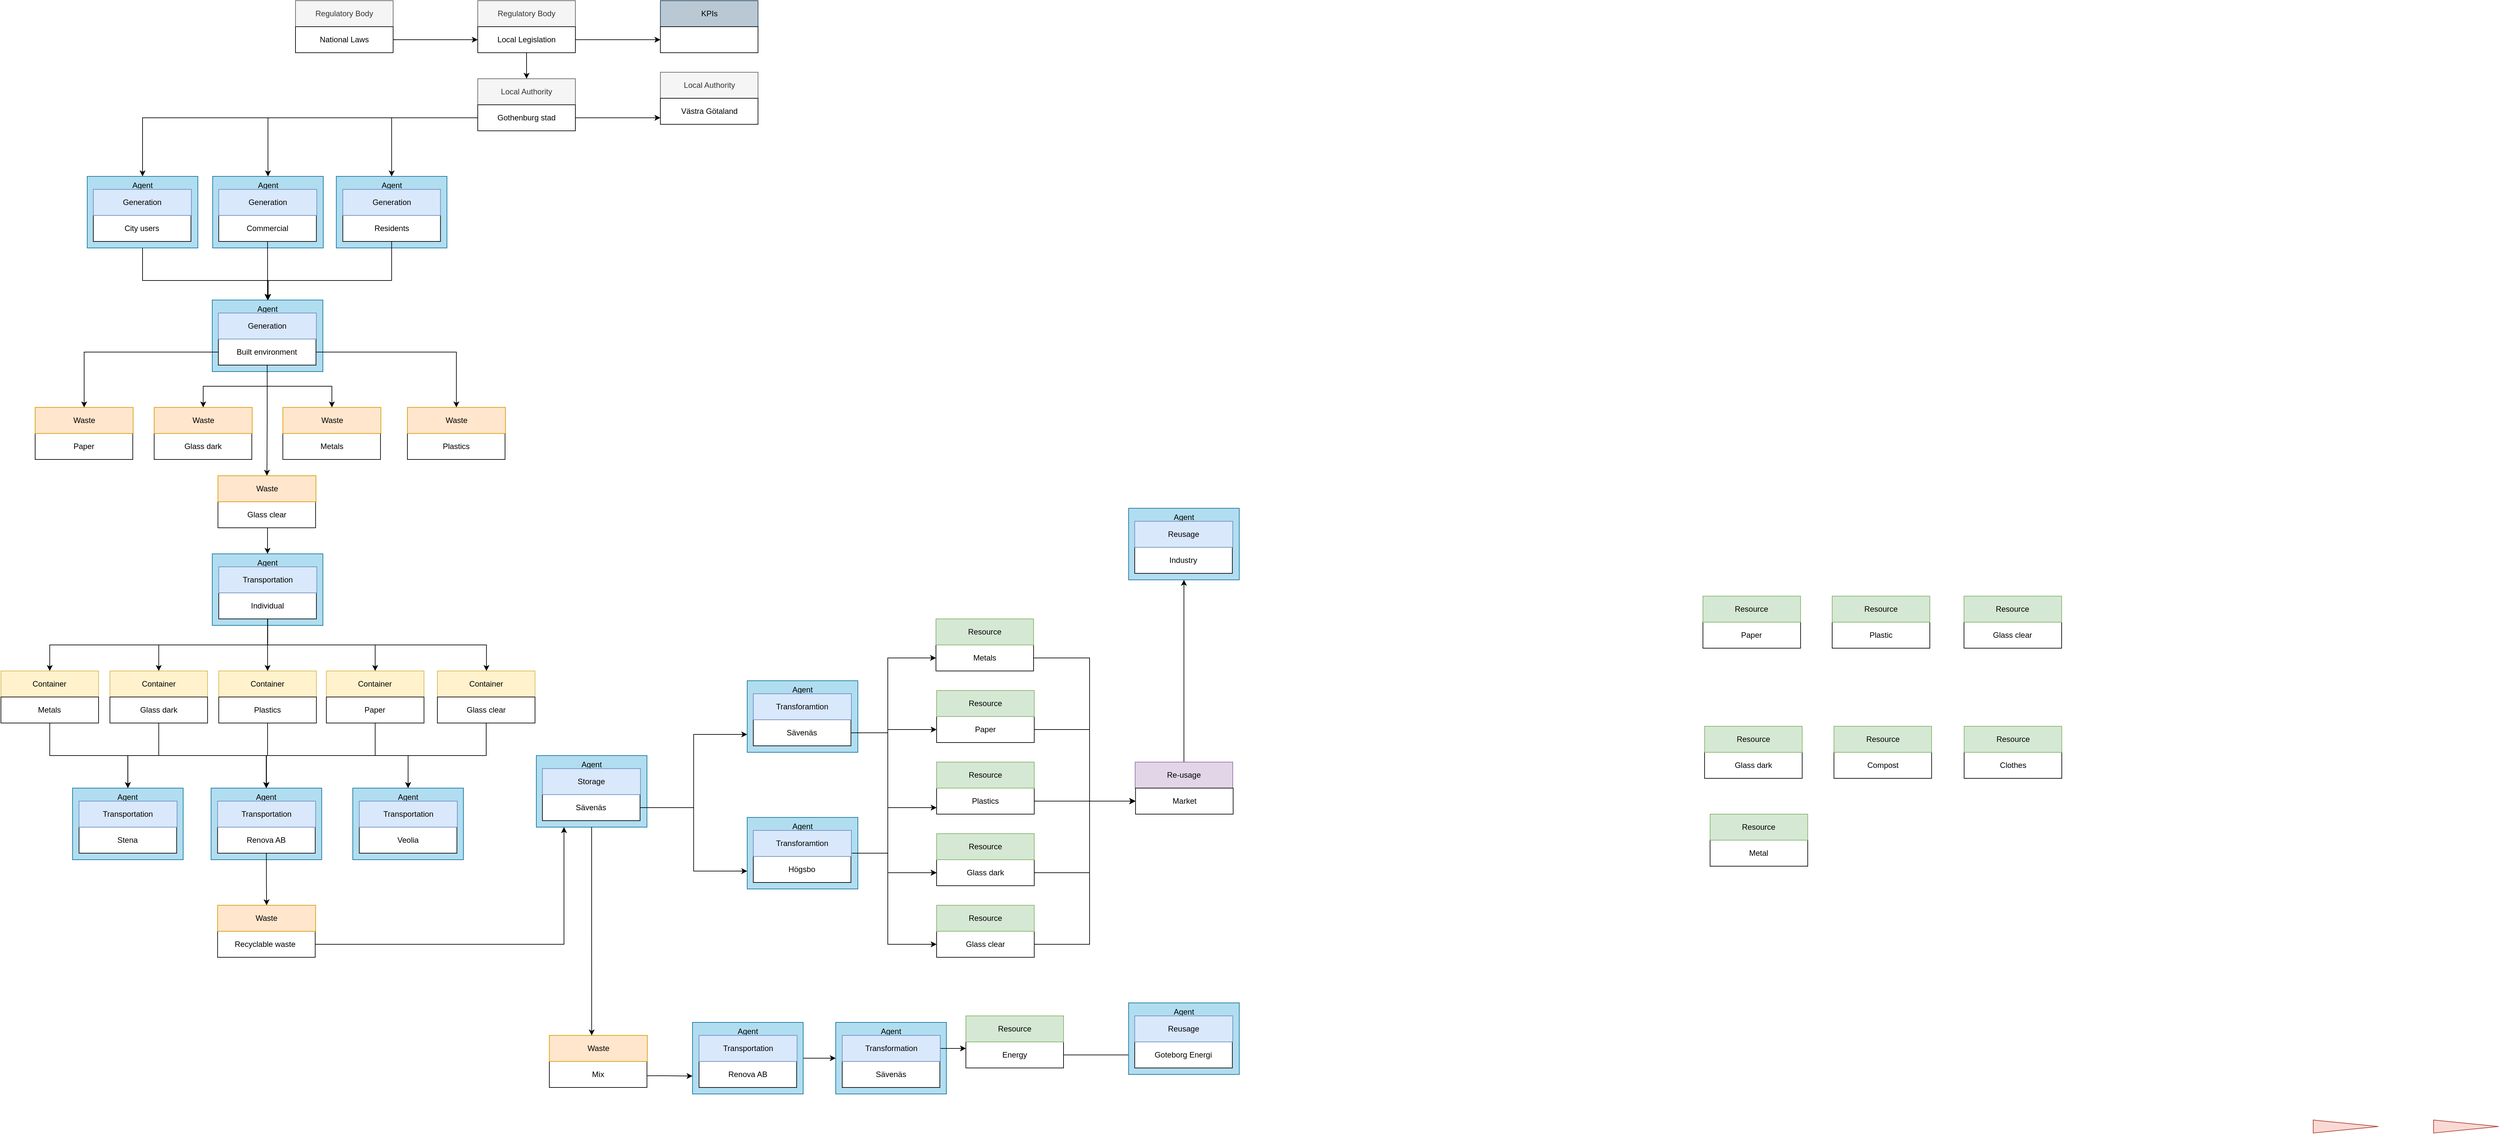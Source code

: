<mxfile version="13.9.9" type="device"><diagram id="C5RBs43oDa-KdzZeNtuy" name="gote"><mxGraphModel dx="5723" dy="2397" grid="1" gridSize="10" guides="1" tooltips="1" connect="1" arrows="1" fold="1" page="1" pageScale="1" pageWidth="827" pageHeight="1169" math="0" shadow="0"><root><mxCell id="WIyWlLk6GJQsqaUBKTNV-0"/><mxCell id="WIyWlLk6GJQsqaUBKTNV-1" parent="WIyWlLk6GJQsqaUBKTNV-0"/><mxCell id="p03Hnv6CAL76CgvEwwgC-0" value="Agent" style="rounded=0;whiteSpace=wrap;html=1;fillColor=#b1ddf0;strokeColor=#10739e;verticalAlign=top;" parent="WIyWlLk6GJQsqaUBKTNV-1" vertex="1"><mxGeometry x="-2237.29" y="-440" width="170" height="110" as="geometry"/></mxCell><mxCell id="p03Hnv6CAL76CgvEwwgC-1" value="Agent" style="rounded=0;whiteSpace=wrap;html=1;fillColor=#b1ddf0;strokeColor=#10739e;verticalAlign=top;" parent="WIyWlLk6GJQsqaUBKTNV-1" vertex="1"><mxGeometry x="-2427.29" y="-440" width="170" height="110" as="geometry"/></mxCell><mxCell id="p03Hnv6CAL76CgvEwwgC-2" value="" style="group" parent="WIyWlLk6GJQsqaUBKTNV-1" vertex="1" connectable="0"><mxGeometry x="-2020" y="-710" width="160" height="80" as="geometry"/></mxCell><mxCell id="p03Hnv6CAL76CgvEwwgC-3" value="Regulatory Body" style="rounded=0;whiteSpace=wrap;html=1;fillColor=#f5f5f5;strokeColor=#666666;fontColor=#333333;" parent="p03Hnv6CAL76CgvEwwgC-2" vertex="1"><mxGeometry width="150" height="40" as="geometry"/></mxCell><mxCell id="p03Hnv6CAL76CgvEwwgC-4" value="Local Legislation" style="rounded=0;whiteSpace=wrap;html=1;" parent="p03Hnv6CAL76CgvEwwgC-2" vertex="1"><mxGeometry y="40" width="150" height="40" as="geometry"/></mxCell><mxCell id="p03Hnv6CAL76CgvEwwgC-5" value="Local Authority" style="rounded=0;whiteSpace=wrap;html=1;fillColor=#f5f5f5;strokeColor=#666666;fontColor=#333333;" parent="WIyWlLk6GJQsqaUBKTNV-1" vertex="1"><mxGeometry x="-2020" y="-590" width="150" height="40" as="geometry"/></mxCell><mxCell id="p03Hnv6CAL76CgvEwwgC-6" style="edgeStyle=orthogonalEdgeStyle;rounded=0;orthogonalLoop=1;jettySize=auto;html=1;entryX=0;entryY=0.75;entryDx=0;entryDy=0;" parent="WIyWlLk6GJQsqaUBKTNV-1" source="p03Hnv6CAL76CgvEwwgC-12" target="p03Hnv6CAL76CgvEwwgC-32" edge="1"><mxGeometry relative="1" as="geometry"/></mxCell><mxCell id="p03Hnv6CAL76CgvEwwgC-9" style="edgeStyle=orthogonalEdgeStyle;rounded=0;orthogonalLoop=1;jettySize=auto;html=1;entryX=0.5;entryY=0;entryDx=0;entryDy=0;" parent="WIyWlLk6GJQsqaUBKTNV-1" source="p03Hnv6CAL76CgvEwwgC-12" target="p03Hnv6CAL76CgvEwwgC-1" edge="1"><mxGeometry relative="1" as="geometry"/></mxCell><mxCell id="p03Hnv6CAL76CgvEwwgC-10" style="edgeStyle=orthogonalEdgeStyle;rounded=0;orthogonalLoop=1;jettySize=auto;html=1;entryX=0.5;entryY=0;entryDx=0;entryDy=0;" parent="WIyWlLk6GJQsqaUBKTNV-1" source="p03Hnv6CAL76CgvEwwgC-12" target="p03Hnv6CAL76CgvEwwgC-0" edge="1"><mxGeometry relative="1" as="geometry"/></mxCell><mxCell id="p03Hnv6CAL76CgvEwwgC-159" style="edgeStyle=orthogonalEdgeStyle;rounded=0;orthogonalLoop=1;jettySize=auto;html=1;entryX=0.5;entryY=0;entryDx=0;entryDy=0;" parent="WIyWlLk6GJQsqaUBKTNV-1" source="p03Hnv6CAL76CgvEwwgC-12" target="p03Hnv6CAL76CgvEwwgC-156" edge="1"><mxGeometry relative="1" as="geometry"/></mxCell><mxCell id="p03Hnv6CAL76CgvEwwgC-12" value="Gothenburg stad" style="rounded=0;whiteSpace=wrap;html=1;" parent="WIyWlLk6GJQsqaUBKTNV-1" vertex="1"><mxGeometry x="-2020" y="-550" width="150" height="40" as="geometry"/></mxCell><mxCell id="p03Hnv6CAL76CgvEwwgC-13" value="" style="group" parent="WIyWlLk6GJQsqaUBKTNV-1" vertex="1" connectable="0"><mxGeometry x="-2300" y="-710" width="150" height="80" as="geometry"/></mxCell><mxCell id="p03Hnv6CAL76CgvEwwgC-14" value="Regulatory Body" style="rounded=0;whiteSpace=wrap;html=1;fillColor=#f5f5f5;strokeColor=#666666;fontColor=#333333;" parent="p03Hnv6CAL76CgvEwwgC-13" vertex="1"><mxGeometry width="150" height="40" as="geometry"/></mxCell><mxCell id="p03Hnv6CAL76CgvEwwgC-15" value="National Laws" style="rounded=0;whiteSpace=wrap;html=1;" parent="p03Hnv6CAL76CgvEwwgC-13" vertex="1"><mxGeometry y="40" width="150" height="40" as="geometry"/></mxCell><mxCell id="p03Hnv6CAL76CgvEwwgC-16" value="KPIs" style="rounded=0;whiteSpace=wrap;html=1;fillColor=#bac8d3;strokeColor=#23445d;" parent="WIyWlLk6GJQsqaUBKTNV-1" vertex="1"><mxGeometry x="-1739.38" y="-710" width="150" height="40" as="geometry"/></mxCell><mxCell id="p03Hnv6CAL76CgvEwwgC-17" value="" style="rounded=0;whiteSpace=wrap;html=1;" parent="WIyWlLk6GJQsqaUBKTNV-1" vertex="1"><mxGeometry x="-1739.38" y="-670" width="150" height="40" as="geometry"/></mxCell><mxCell id="p03Hnv6CAL76CgvEwwgC-18" style="edgeStyle=orthogonalEdgeStyle;rounded=0;orthogonalLoop=1;jettySize=auto;html=1;" parent="WIyWlLk6GJQsqaUBKTNV-1" source="p03Hnv6CAL76CgvEwwgC-15" target="p03Hnv6CAL76CgvEwwgC-4" edge="1"><mxGeometry relative="1" as="geometry"/></mxCell><mxCell id="p03Hnv6CAL76CgvEwwgC-19" style="edgeStyle=orthogonalEdgeStyle;rounded=0;orthogonalLoop=1;jettySize=auto;html=1;" parent="WIyWlLk6GJQsqaUBKTNV-1" source="p03Hnv6CAL76CgvEwwgC-4" target="p03Hnv6CAL76CgvEwwgC-17" edge="1"><mxGeometry relative="1" as="geometry"/></mxCell><mxCell id="p03Hnv6CAL76CgvEwwgC-20" style="edgeStyle=orthogonalEdgeStyle;rounded=0;orthogonalLoop=1;jettySize=auto;html=1;" parent="WIyWlLk6GJQsqaUBKTNV-1" source="p03Hnv6CAL76CgvEwwgC-4" target="p03Hnv6CAL76CgvEwwgC-5" edge="1"><mxGeometry relative="1" as="geometry"/></mxCell><mxCell id="p03Hnv6CAL76CgvEwwgC-30" value="Local Authority" style="rounded=0;whiteSpace=wrap;html=1;fillColor=#f5f5f5;strokeColor=#666666;fontColor=#333333;" parent="WIyWlLk6GJQsqaUBKTNV-1" vertex="1"><mxGeometry x="-1739.38" y="-600" width="150" height="40" as="geometry"/></mxCell><mxCell id="p03Hnv6CAL76CgvEwwgC-32" value="Västra Götaland" style="rounded=0;whiteSpace=wrap;html=1;" parent="WIyWlLk6GJQsqaUBKTNV-1" vertex="1"><mxGeometry x="-1739.38" y="-560" width="150" height="40" as="geometry"/></mxCell><mxCell id="p03Hnv6CAL76CgvEwwgC-36" style="edgeStyle=orthogonalEdgeStyle;rounded=0;orthogonalLoop=1;jettySize=auto;html=1;" parent="WIyWlLk6GJQsqaUBKTNV-1" source="p03Hnv6CAL76CgvEwwgC-37" target="p03Hnv6CAL76CgvEwwgC-47" edge="1"><mxGeometry relative="1" as="geometry"><Array as="points"><mxPoint x="-2152" y="-280"/><mxPoint x="-2342" y="-280"/></Array></mxGeometry></mxCell><mxCell id="p03Hnv6CAL76CgvEwwgC-37" value="Residents" style="rounded=0;whiteSpace=wrap;html=1;" parent="WIyWlLk6GJQsqaUBKTNV-1" vertex="1"><mxGeometry x="-2227.29" y="-380" width="150" height="40" as="geometry"/></mxCell><mxCell id="p03Hnv6CAL76CgvEwwgC-38" value="Generation" style="rounded=0;whiteSpace=wrap;html=1;fillColor=#dae8fc;strokeColor=#6c8ebf;" parent="WIyWlLk6GJQsqaUBKTNV-1" vertex="1"><mxGeometry x="-2227.29" y="-420" width="150" height="40" as="geometry"/></mxCell><mxCell id="p03Hnv6CAL76CgvEwwgC-39" style="edgeStyle=orthogonalEdgeStyle;rounded=0;orthogonalLoop=1;jettySize=auto;html=1;" parent="WIyWlLk6GJQsqaUBKTNV-1" source="p03Hnv6CAL76CgvEwwgC-40" target="p03Hnv6CAL76CgvEwwgC-47" edge="1"><mxGeometry relative="1" as="geometry"><mxPoint x="-2342.91" y="-260" as="targetPoint"/></mxGeometry></mxCell><mxCell id="p03Hnv6CAL76CgvEwwgC-40" value="Commercial" style="rounded=0;whiteSpace=wrap;html=1;" parent="WIyWlLk6GJQsqaUBKTNV-1" vertex="1"><mxGeometry x="-2417.91" y="-380" width="150" height="40" as="geometry"/></mxCell><mxCell id="p03Hnv6CAL76CgvEwwgC-41" value="Generation" style="rounded=0;whiteSpace=wrap;html=1;fillColor=#dae8fc;strokeColor=#6c8ebf;" parent="WIyWlLk6GJQsqaUBKTNV-1" vertex="1"><mxGeometry x="-2417.91" y="-420" width="150.62" height="40" as="geometry"/></mxCell><mxCell id="p03Hnv6CAL76CgvEwwgC-124" value="" style="triangle;whiteSpace=wrap;html=1;fillColor=#fad9d5;strokeColor=#ae4132;" parent="WIyWlLk6GJQsqaUBKTNV-1" vertex="1"><mxGeometry x="985" y="1010" width="100" height="20" as="geometry"/></mxCell><mxCell id="p03Hnv6CAL76CgvEwwgC-126" value="" style="triangle;whiteSpace=wrap;html=1;fillColor=#fad9d5;strokeColor=#ae4132;" parent="WIyWlLk6GJQsqaUBKTNV-1" vertex="1"><mxGeometry x="800" y="1010" width="100" height="20" as="geometry"/></mxCell><mxCell id="p03Hnv6CAL76CgvEwwgC-174" style="edgeStyle=orthogonalEdgeStyle;rounded=0;orthogonalLoop=1;jettySize=auto;html=1;entryX=0.5;entryY=0;entryDx=0;entryDy=0;" parent="WIyWlLk6GJQsqaUBKTNV-1" source="p03Hnv6CAL76CgvEwwgC-156" target="p03Hnv6CAL76CgvEwwgC-47" edge="1"><mxGeometry relative="1" as="geometry"><Array as="points"><mxPoint x="-2535" y="-280"/><mxPoint x="-2342" y="-280"/></Array></mxGeometry></mxCell><mxCell id="p03Hnv6CAL76CgvEwwgC-156" value="Agent" style="rounded=0;whiteSpace=wrap;html=1;fillColor=#b1ddf0;strokeColor=#10739e;verticalAlign=top;" parent="WIyWlLk6GJQsqaUBKTNV-1" vertex="1"><mxGeometry x="-2620" y="-440" width="170" height="110" as="geometry"/></mxCell><mxCell id="p03Hnv6CAL76CgvEwwgC-157" value="City users" style="rounded=0;whiteSpace=wrap;html=1;" parent="WIyWlLk6GJQsqaUBKTNV-1" vertex="1"><mxGeometry x="-2610.62" y="-380" width="150" height="40" as="geometry"/></mxCell><mxCell id="p03Hnv6CAL76CgvEwwgC-158" value="Generation" style="rounded=0;whiteSpace=wrap;html=1;fillColor=#dae8fc;strokeColor=#6c8ebf;" parent="WIyWlLk6GJQsqaUBKTNV-1" vertex="1"><mxGeometry x="-2610.62" y="-420" width="150.62" height="40" as="geometry"/></mxCell><mxCell id="p03Hnv6CAL76CgvEwwgC-160" value="Paper" style="rounded=0;whiteSpace=wrap;html=1;" parent="WIyWlLk6GJQsqaUBKTNV-1" vertex="1"><mxGeometry x="-2700.0" y="-45" width="150" height="40" as="geometry"/></mxCell><mxCell id="p03Hnv6CAL76CgvEwwgC-161" value="Waste" style="rounded=0;whiteSpace=wrap;html=1;fillColor=#ffe6cc;strokeColor=#d79b00;" parent="WIyWlLk6GJQsqaUBKTNV-1" vertex="1"><mxGeometry x="-2700.0" y="-85" width="150.62" height="40" as="geometry"/></mxCell><mxCell id="p03Hnv6CAL76CgvEwwgC-162" value="Plastics" style="rounded=0;whiteSpace=wrap;html=1;" parent="WIyWlLk6GJQsqaUBKTNV-1" vertex="1"><mxGeometry x="-2128.06" y="-45" width="150" height="40" as="geometry"/></mxCell><mxCell id="p03Hnv6CAL76CgvEwwgC-163" value="Waste" style="rounded=0;whiteSpace=wrap;html=1;fillColor=#ffe6cc;strokeColor=#d79b00;" parent="WIyWlLk6GJQsqaUBKTNV-1" vertex="1"><mxGeometry x="-2128.06" y="-85" width="150.62" height="40" as="geometry"/></mxCell><mxCell id="p03Hnv6CAL76CgvEwwgC-168" value="Glass dark" style="rounded=0;whiteSpace=wrap;html=1;" parent="WIyWlLk6GJQsqaUBKTNV-1" vertex="1"><mxGeometry x="-2517.13" y="-45" width="150" height="40" as="geometry"/></mxCell><mxCell id="p03Hnv6CAL76CgvEwwgC-169" value="Waste" style="rounded=0;whiteSpace=wrap;html=1;fillColor=#ffe6cc;strokeColor=#d79b00;" parent="WIyWlLk6GJQsqaUBKTNV-1" vertex="1"><mxGeometry x="-2517.13" y="-85" width="150.62" height="40" as="geometry"/></mxCell><mxCell id="p03Hnv6CAL76CgvEwwgC-170" value="Metals" style="rounded=0;whiteSpace=wrap;html=1;" parent="WIyWlLk6GJQsqaUBKTNV-1" vertex="1"><mxGeometry x="-2319.43" y="-45" width="150" height="40" as="geometry"/></mxCell><mxCell id="p03Hnv6CAL76CgvEwwgC-171" value="Waste" style="rounded=0;whiteSpace=wrap;html=1;fillColor=#ffe6cc;strokeColor=#d79b00;" parent="WIyWlLk6GJQsqaUBKTNV-1" vertex="1"><mxGeometry x="-2319.43" y="-85" width="150.62" height="40" as="geometry"/></mxCell><mxCell id="p03Hnv6CAL76CgvEwwgC-182" value="Container" style="rounded=0;whiteSpace=wrap;html=1;fillColor=#fff2cc;strokeColor=#d6b656;" parent="WIyWlLk6GJQsqaUBKTNV-1" vertex="1"><mxGeometry x="-2752.58" y="320" width="150" height="40" as="geometry"/></mxCell><mxCell id="47NNqVsEdAIl8J_c_19_-13" style="edgeStyle=orthogonalEdgeStyle;rounded=0;orthogonalLoop=1;jettySize=auto;html=1;exitX=0.5;exitY=1;exitDx=0;exitDy=0;entryX=0.5;entryY=0;entryDx=0;entryDy=0;" edge="1" parent="WIyWlLk6GJQsqaUBKTNV-1" source="p03Hnv6CAL76CgvEwwgC-183" target="p03Hnv6CAL76CgvEwwgC-314"><mxGeometry relative="1" as="geometry"/></mxCell><mxCell id="p03Hnv6CAL76CgvEwwgC-183" value="Metals" style="rounded=0;whiteSpace=wrap;html=1;" parent="WIyWlLk6GJQsqaUBKTNV-1" vertex="1"><mxGeometry x="-2752.58" y="360" width="150" height="40" as="geometry"/></mxCell><mxCell id="p03Hnv6CAL76CgvEwwgC-184" value="Container" style="rounded=0;whiteSpace=wrap;html=1;fillColor=#fff2cc;strokeColor=#d6b656;" parent="WIyWlLk6GJQsqaUBKTNV-1" vertex="1"><mxGeometry x="-2585.11" y="320" width="150" height="40" as="geometry"/></mxCell><mxCell id="47NNqVsEdAIl8J_c_19_-14" style="edgeStyle=orthogonalEdgeStyle;rounded=0;orthogonalLoop=1;jettySize=auto;html=1;" edge="1" parent="WIyWlLk6GJQsqaUBKTNV-1" source="p03Hnv6CAL76CgvEwwgC-185" target="zvfdUH8zhtzc3hvKVOrB-70"><mxGeometry relative="1" as="geometry"><Array as="points"><mxPoint x="-2510" y="450"/><mxPoint x="-2345" y="450"/></Array></mxGeometry></mxCell><mxCell id="p03Hnv6CAL76CgvEwwgC-185" value="Glass dark" style="rounded=0;whiteSpace=wrap;html=1;" parent="WIyWlLk6GJQsqaUBKTNV-1" vertex="1"><mxGeometry x="-2585.11" y="360" width="150" height="40" as="geometry"/></mxCell><mxCell id="p03Hnv6CAL76CgvEwwgC-187" value="Container" style="rounded=0;whiteSpace=wrap;html=1;fillColor=#fff2cc;strokeColor=#d6b656;" parent="WIyWlLk6GJQsqaUBKTNV-1" vertex="1"><mxGeometry x="-2417.89" y="320" width="150" height="40" as="geometry"/></mxCell><mxCell id="47NNqVsEdAIl8J_c_19_-18" style="edgeStyle=orthogonalEdgeStyle;rounded=0;orthogonalLoop=1;jettySize=auto;html=1;entryX=0.5;entryY=0;entryDx=0;entryDy=0;" edge="1" parent="WIyWlLk6GJQsqaUBKTNV-1" source="p03Hnv6CAL76CgvEwwgC-188" target="zvfdUH8zhtzc3hvKVOrB-70"><mxGeometry relative="1" as="geometry"/></mxCell><mxCell id="p03Hnv6CAL76CgvEwwgC-188" value="Plastics" style="rounded=0;whiteSpace=wrap;html=1;" parent="WIyWlLk6GJQsqaUBKTNV-1" vertex="1"><mxGeometry x="-2417.89" y="360" width="150" height="40" as="geometry"/></mxCell><mxCell id="p03Hnv6CAL76CgvEwwgC-189" value="Container" style="rounded=0;whiteSpace=wrap;html=1;fillColor=#fff2cc;strokeColor=#d6b656;" parent="WIyWlLk6GJQsqaUBKTNV-1" vertex="1"><mxGeometry x="-2252.58" y="320" width="150" height="40" as="geometry"/></mxCell><mxCell id="47NNqVsEdAIl8J_c_19_-19" style="edgeStyle=orthogonalEdgeStyle;rounded=0;orthogonalLoop=1;jettySize=auto;html=1;entryX=0.5;entryY=0;entryDx=0;entryDy=0;" edge="1" parent="WIyWlLk6GJQsqaUBKTNV-1" source="p03Hnv6CAL76CgvEwwgC-190" target="p03Hnv6CAL76CgvEwwgC-216"><mxGeometry relative="1" as="geometry"/></mxCell><mxCell id="p03Hnv6CAL76CgvEwwgC-190" value="Paper" style="rounded=0;whiteSpace=wrap;html=1;" parent="WIyWlLk6GJQsqaUBKTNV-1" vertex="1"><mxGeometry x="-2252.58" y="360" width="150" height="40" as="geometry"/></mxCell><mxCell id="47NNqVsEdAIl8J_c_19_-44" style="edgeStyle=orthogonalEdgeStyle;rounded=0;orthogonalLoop=1;jettySize=auto;html=1;" edge="1" parent="WIyWlLk6GJQsqaUBKTNV-1" source="p03Hnv6CAL76CgvEwwgC-207" target="RU2qf0er4-iH85beqSWu-0"><mxGeometry relative="1" as="geometry"><Array as="points"><mxPoint x="-2343" y="110"/><mxPoint x="-2343" y="110"/></Array></mxGeometry></mxCell><mxCell id="p03Hnv6CAL76CgvEwwgC-207" value="Glass clear" style="rounded=0;whiteSpace=wrap;html=1;" parent="WIyWlLk6GJQsqaUBKTNV-1" vertex="1"><mxGeometry x="-2419.15" y="60" width="150" height="40" as="geometry"/></mxCell><mxCell id="p03Hnv6CAL76CgvEwwgC-208" value="Waste" style="rounded=0;whiteSpace=wrap;html=1;fillColor=#ffe6cc;strokeColor=#d79b00;" parent="WIyWlLk6GJQsqaUBKTNV-1" vertex="1"><mxGeometry x="-2419.15" y="20" width="150.62" height="40" as="geometry"/></mxCell><mxCell id="p03Hnv6CAL76CgvEwwgC-209" value="Container" style="rounded=0;whiteSpace=wrap;html=1;fillColor=#fff2cc;strokeColor=#d6b656;" parent="WIyWlLk6GJQsqaUBKTNV-1" vertex="1"><mxGeometry x="-2082.01" y="320" width="150" height="40" as="geometry"/></mxCell><mxCell id="47NNqVsEdAIl8J_c_19_-15" style="edgeStyle=orthogonalEdgeStyle;rounded=0;orthogonalLoop=1;jettySize=auto;html=1;entryX=0.5;entryY=0;entryDx=0;entryDy=0;" edge="1" parent="WIyWlLk6GJQsqaUBKTNV-1" source="p03Hnv6CAL76CgvEwwgC-210" target="p03Hnv6CAL76CgvEwwgC-216"><mxGeometry relative="1" as="geometry"/></mxCell><mxCell id="47NNqVsEdAIl8J_c_19_-16" style="edgeStyle=orthogonalEdgeStyle;rounded=0;orthogonalLoop=1;jettySize=auto;html=1;entryX=0.5;entryY=0;entryDx=0;entryDy=0;" edge="1" parent="WIyWlLk6GJQsqaUBKTNV-1" source="p03Hnv6CAL76CgvEwwgC-210" target="zvfdUH8zhtzc3hvKVOrB-70"><mxGeometry relative="1" as="geometry"><Array as="points"><mxPoint x="-2007" y="450"/><mxPoint x="-2345" y="450"/></Array></mxGeometry></mxCell><mxCell id="47NNqVsEdAIl8J_c_19_-17" style="edgeStyle=orthogonalEdgeStyle;rounded=0;orthogonalLoop=1;jettySize=auto;html=1;exitX=0.5;exitY=1;exitDx=0;exitDy=0;entryX=0.5;entryY=0;entryDx=0;entryDy=0;" edge="1" parent="WIyWlLk6GJQsqaUBKTNV-1" source="p03Hnv6CAL76CgvEwwgC-210" target="p03Hnv6CAL76CgvEwwgC-314"><mxGeometry relative="1" as="geometry"/></mxCell><mxCell id="p03Hnv6CAL76CgvEwwgC-210" value="Glass clear" style="rounded=0;whiteSpace=wrap;html=1;" parent="WIyWlLk6GJQsqaUBKTNV-1" vertex="1"><mxGeometry x="-2082.01" y="360" width="150" height="40" as="geometry"/></mxCell><mxCell id="p03Hnv6CAL76CgvEwwgC-216" value="Agent" style="rounded=0;whiteSpace=wrap;html=1;fillColor=#b1ddf0;strokeColor=#10739e;verticalAlign=top;" parent="WIyWlLk6GJQsqaUBKTNV-1" vertex="1"><mxGeometry x="-2212.01" y="500" width="170" height="110" as="geometry"/></mxCell><mxCell id="p03Hnv6CAL76CgvEwwgC-217" value="Veolia" style="rounded=0;whiteSpace=wrap;html=1;" parent="WIyWlLk6GJQsqaUBKTNV-1" vertex="1"><mxGeometry x="-2202.01" y="560" width="150" height="40" as="geometry"/></mxCell><mxCell id="p03Hnv6CAL76CgvEwwgC-218" value="Transportation" style="rounded=0;whiteSpace=wrap;html=1;fillColor=#dae8fc;strokeColor=#6c8ebf;" parent="WIyWlLk6GJQsqaUBKTNV-1" vertex="1"><mxGeometry x="-2202.01" y="520" width="150.62" height="40" as="geometry"/></mxCell><mxCell id="p03Hnv6CAL76CgvEwwgC-251" value="Agent" style="rounded=0;whiteSpace=wrap;html=1;fillColor=#b1ddf0;strokeColor=#10739e;verticalAlign=top;" parent="WIyWlLk6GJQsqaUBKTNV-1" vertex="1"><mxGeometry x="-1606" y="335" width="170" height="110" as="geometry"/></mxCell><mxCell id="47NNqVsEdAIl8J_c_19_-68" style="edgeStyle=orthogonalEdgeStyle;rounded=0;orthogonalLoop=1;jettySize=auto;html=1;entryX=0;entryY=0.75;entryDx=0;entryDy=0;" edge="1" parent="WIyWlLk6GJQsqaUBKTNV-1" source="p03Hnv6CAL76CgvEwwgC-252" target="zvfdUH8zhtzc3hvKVOrB-54"><mxGeometry relative="1" as="geometry"><Array as="points"><mxPoint x="-1390" y="415"/><mxPoint x="-1390" y="530"/></Array></mxGeometry></mxCell><mxCell id="47NNqVsEdAIl8J_c_19_-69" style="edgeStyle=orthogonalEdgeStyle;rounded=0;orthogonalLoop=1;jettySize=auto;html=1;entryX=0;entryY=0.5;entryDx=0;entryDy=0;" edge="1" parent="WIyWlLk6GJQsqaUBKTNV-1" source="p03Hnv6CAL76CgvEwwgC-252" target="47NNqVsEdAIl8J_c_19_-61"><mxGeometry relative="1" as="geometry"><Array as="points"><mxPoint x="-1390" y="415"/><mxPoint x="-1390" y="630"/></Array></mxGeometry></mxCell><mxCell id="47NNqVsEdAIl8J_c_19_-71" style="edgeStyle=orthogonalEdgeStyle;rounded=0;orthogonalLoop=1;jettySize=auto;html=1;entryX=0;entryY=0.5;entryDx=0;entryDy=0;" edge="1" parent="WIyWlLk6GJQsqaUBKTNV-1" source="p03Hnv6CAL76CgvEwwgC-252" target="zvfdUH8zhtzc3hvKVOrB-50"><mxGeometry relative="1" as="geometry"><Array as="points"><mxPoint x="-1390" y="415"/><mxPoint x="-1390" y="300"/></Array></mxGeometry></mxCell><mxCell id="p03Hnv6CAL76CgvEwwgC-252" value="&lt;span style=&quot;text-align: left&quot;&gt;Sävenäs&lt;/span&gt;" style="rounded=0;whiteSpace=wrap;html=1;" parent="WIyWlLk6GJQsqaUBKTNV-1" vertex="1"><mxGeometry x="-1596.62" y="395" width="150" height="40" as="geometry"/></mxCell><mxCell id="p03Hnv6CAL76CgvEwwgC-253" value="Transforamtion" style="rounded=0;whiteSpace=wrap;html=1;fillColor=#dae8fc;strokeColor=#6c8ebf;" parent="WIyWlLk6GJQsqaUBKTNV-1" vertex="1"><mxGeometry x="-1596.62" y="355" width="150.62" height="40" as="geometry"/></mxCell><mxCell id="p03Hnv6CAL76CgvEwwgC-289" value="Metal" style="rounded=0;whiteSpace=wrap;html=1;" parent="WIyWlLk6GJQsqaUBKTNV-1" vertex="1"><mxGeometry x="-126.62" y="580" width="150" height="40" as="geometry"/></mxCell><mxCell id="p03Hnv6CAL76CgvEwwgC-290" value="Resource" style="rounded=0;whiteSpace=wrap;html=1;fillColor=#d5e8d4;strokeColor=#82b366;" parent="WIyWlLk6GJQsqaUBKTNV-1" vertex="1"><mxGeometry x="-126.62" y="540" width="150" height="40" as="geometry"/></mxCell><mxCell id="p03Hnv6CAL76CgvEwwgC-291" value="Clothes" style="rounded=0;whiteSpace=wrap;html=1;" parent="WIyWlLk6GJQsqaUBKTNV-1" vertex="1"><mxGeometry x="263.71" y="445" width="150" height="40" as="geometry"/></mxCell><mxCell id="p03Hnv6CAL76CgvEwwgC-292" value="Resource" style="rounded=0;whiteSpace=wrap;html=1;fillColor=#d5e8d4;strokeColor=#82b366;" parent="WIyWlLk6GJQsqaUBKTNV-1" vertex="1"><mxGeometry x="263.71" y="405" width="150" height="40" as="geometry"/></mxCell><mxCell id="p03Hnv6CAL76CgvEwwgC-301" value="Paper" style="rounded=0;whiteSpace=wrap;html=1;" parent="WIyWlLk6GJQsqaUBKTNV-1" vertex="1"><mxGeometry x="-137.62" y="245" width="150" height="40" as="geometry"/></mxCell><mxCell id="p03Hnv6CAL76CgvEwwgC-302" value="Resource" style="rounded=0;whiteSpace=wrap;html=1;fillColor=#d5e8d4;strokeColor=#82b366;" parent="WIyWlLk6GJQsqaUBKTNV-1" vertex="1"><mxGeometry x="-137.62" y="205" width="150" height="40" as="geometry"/></mxCell><mxCell id="p03Hnv6CAL76CgvEwwgC-303" value="Plastic" style="rounded=0;whiteSpace=wrap;html=1;" parent="WIyWlLk6GJQsqaUBKTNV-1" vertex="1"><mxGeometry x="60.97" y="245" width="150" height="40" as="geometry"/></mxCell><mxCell id="p03Hnv6CAL76CgvEwwgC-304" value="Resource" style="rounded=0;whiteSpace=wrap;html=1;fillColor=#d5e8d4;strokeColor=#82b366;" parent="WIyWlLk6GJQsqaUBKTNV-1" vertex="1"><mxGeometry x="60.97" y="205" width="150" height="40" as="geometry"/></mxCell><mxCell id="p03Hnv6CAL76CgvEwwgC-305" value="Glass clear" style="rounded=0;whiteSpace=wrap;html=1;" parent="WIyWlLk6GJQsqaUBKTNV-1" vertex="1"><mxGeometry x="263.48" y="245" width="150" height="40" as="geometry"/></mxCell><mxCell id="p03Hnv6CAL76CgvEwwgC-306" value="Resource" style="rounded=0;whiteSpace=wrap;html=1;fillColor=#d5e8d4;strokeColor=#82b366;" parent="WIyWlLk6GJQsqaUBKTNV-1" vertex="1"><mxGeometry x="263.48" y="205" width="150" height="40" as="geometry"/></mxCell><mxCell id="p03Hnv6CAL76CgvEwwgC-307" value="Glass dark" style="rounded=0;whiteSpace=wrap;html=1;" parent="WIyWlLk6GJQsqaUBKTNV-1" vertex="1"><mxGeometry x="-135.12" y="445" width="150" height="40" as="geometry"/></mxCell><mxCell id="p03Hnv6CAL76CgvEwwgC-308" value="Resource" style="rounded=0;whiteSpace=wrap;html=1;fillColor=#d5e8d4;strokeColor=#82b366;" parent="WIyWlLk6GJQsqaUBKTNV-1" vertex="1"><mxGeometry x="-135.12" y="405" width="150" height="40" as="geometry"/></mxCell><mxCell id="p03Hnv6CAL76CgvEwwgC-309" value="Compost" style="rounded=0;whiteSpace=wrap;html=1;" parent="WIyWlLk6GJQsqaUBKTNV-1" vertex="1"><mxGeometry x="63.71" y="445" width="150" height="40" as="geometry"/></mxCell><mxCell id="p03Hnv6CAL76CgvEwwgC-310" value="Resource" style="rounded=0;whiteSpace=wrap;html=1;fillColor=#d5e8d4;strokeColor=#82b366;" parent="WIyWlLk6GJQsqaUBKTNV-1" vertex="1"><mxGeometry x="63.71" y="405" width="150" height="40" as="geometry"/></mxCell><mxCell id="47NNqVsEdAIl8J_c_19_-90" style="edgeStyle=orthogonalEdgeStyle;rounded=0;orthogonalLoop=1;jettySize=auto;html=1;entryX=0.5;entryY=1;entryDx=0;entryDy=0;" edge="1" parent="WIyWlLk6GJQsqaUBKTNV-1" source="p03Hnv6CAL76CgvEwwgC-311" target="47NNqVsEdAIl8J_c_19_-87"><mxGeometry relative="1" as="geometry"/></mxCell><mxCell id="p03Hnv6CAL76CgvEwwgC-311" value="Re-usage" style="rounded=0;whiteSpace=wrap;html=1;fillColor=#e1d5e7;strokeColor=#9673a6;" parent="WIyWlLk6GJQsqaUBKTNV-1" vertex="1"><mxGeometry x="-1010" y="460" width="150" height="40" as="geometry"/></mxCell><mxCell id="p03Hnv6CAL76CgvEwwgC-312" value="Market" style="rounded=0;whiteSpace=wrap;html=1;" parent="WIyWlLk6GJQsqaUBKTNV-1" vertex="1"><mxGeometry x="-1009.38" y="500" width="150" height="40" as="geometry"/></mxCell><mxCell id="p03Hnv6CAL76CgvEwwgC-314" value="Agent" style="rounded=0;whiteSpace=wrap;html=1;fillColor=#b1ddf0;strokeColor=#10739e;verticalAlign=top;" parent="WIyWlLk6GJQsqaUBKTNV-1" vertex="1"><mxGeometry x="-2642.58" y="500" width="170" height="110" as="geometry"/></mxCell><mxCell id="p03Hnv6CAL76CgvEwwgC-315" value="Stena" style="rounded=0;whiteSpace=wrap;html=1;" parent="WIyWlLk6GJQsqaUBKTNV-1" vertex="1"><mxGeometry x="-2632.58" y="560" width="150" height="40" as="geometry"/></mxCell><mxCell id="p03Hnv6CAL76CgvEwwgC-316" value="Transportation" style="rounded=0;whiteSpace=wrap;html=1;fillColor=#dae8fc;strokeColor=#6c8ebf;" parent="WIyWlLk6GJQsqaUBKTNV-1" vertex="1"><mxGeometry x="-2632.58" y="520" width="150.62" height="40" as="geometry"/></mxCell><mxCell id="eTMlNNeIWKvsIEqARhte-21" style="edgeStyle=orthogonalEdgeStyle;rounded=0;orthogonalLoop=1;jettySize=auto;html=1;entryX=0.5;entryY=0;entryDx=0;entryDy=0;" parent="WIyWlLk6GJQsqaUBKTNV-1" source="RU2qf0er4-iH85beqSWu-0" target="p03Hnv6CAL76CgvEwwgC-182" edge="1"><mxGeometry relative="1" as="geometry"><Array as="points"><mxPoint x="-2342.58" y="280"/><mxPoint x="-2677.58" y="280"/></Array></mxGeometry></mxCell><mxCell id="RU2qf0er4-iH85beqSWu-0" value="Agent" style="rounded=0;whiteSpace=wrap;html=1;fillColor=#b1ddf0;strokeColor=#10739e;verticalAlign=top;" parent="WIyWlLk6GJQsqaUBKTNV-1" vertex="1"><mxGeometry x="-2427.89" y="140" width="170" height="110" as="geometry"/></mxCell><mxCell id="eTMlNNeIWKvsIEqARhte-22" style="edgeStyle=orthogonalEdgeStyle;rounded=0;orthogonalLoop=1;jettySize=auto;html=1;entryX=0.5;entryY=0;entryDx=0;entryDy=0;" parent="WIyWlLk6GJQsqaUBKTNV-1" source="RU2qf0er4-iH85beqSWu-1" target="p03Hnv6CAL76CgvEwwgC-187" edge="1"><mxGeometry relative="1" as="geometry"/></mxCell><mxCell id="eTMlNNeIWKvsIEqARhte-23" style="edgeStyle=orthogonalEdgeStyle;rounded=0;orthogonalLoop=1;jettySize=auto;html=1;entryX=0.5;entryY=0;entryDx=0;entryDy=0;" parent="WIyWlLk6GJQsqaUBKTNV-1" source="RU2qf0er4-iH85beqSWu-1" target="p03Hnv6CAL76CgvEwwgC-184" edge="1"><mxGeometry relative="1" as="geometry"><Array as="points"><mxPoint x="-2342.58" y="280"/><mxPoint x="-2509.58" y="280"/></Array></mxGeometry></mxCell><mxCell id="eTMlNNeIWKvsIEqARhte-24" style="edgeStyle=orthogonalEdgeStyle;rounded=0;orthogonalLoop=1;jettySize=auto;html=1;entryX=0.5;entryY=0;entryDx=0;entryDy=0;" parent="WIyWlLk6GJQsqaUBKTNV-1" source="RU2qf0er4-iH85beqSWu-1" target="p03Hnv6CAL76CgvEwwgC-189" edge="1"><mxGeometry relative="1" as="geometry"><Array as="points"><mxPoint x="-2342.58" y="280"/><mxPoint x="-2177.58" y="280"/></Array></mxGeometry></mxCell><mxCell id="eTMlNNeIWKvsIEqARhte-26" style="edgeStyle=orthogonalEdgeStyle;rounded=0;orthogonalLoop=1;jettySize=auto;html=1;" parent="WIyWlLk6GJQsqaUBKTNV-1" source="RU2qf0er4-iH85beqSWu-1" target="p03Hnv6CAL76CgvEwwgC-209" edge="1"><mxGeometry relative="1" as="geometry"><Array as="points"><mxPoint x="-2342.58" y="280"/><mxPoint x="-2006.58" y="280"/></Array></mxGeometry></mxCell><mxCell id="RU2qf0er4-iH85beqSWu-1" value="Individual" style="rounded=0;whiteSpace=wrap;html=1;" parent="WIyWlLk6GJQsqaUBKTNV-1" vertex="1"><mxGeometry x="-2417.89" y="200" width="150" height="40" as="geometry"/></mxCell><mxCell id="RU2qf0er4-iH85beqSWu-2" value="Transportation" style="rounded=0;whiteSpace=wrap;html=1;fillColor=#dae8fc;strokeColor=#6c8ebf;" parent="WIyWlLk6GJQsqaUBKTNV-1" vertex="1"><mxGeometry x="-2417.89" y="160" width="150.62" height="40" as="geometry"/></mxCell><mxCell id="47NNqVsEdAIl8J_c_19_-82" style="edgeStyle=orthogonalEdgeStyle;rounded=0;orthogonalLoop=1;jettySize=auto;html=1;entryX=0;entryY=0.5;entryDx=0;entryDy=0;" edge="1" parent="WIyWlLk6GJQsqaUBKTNV-1" source="zvfdUH8zhtzc3hvKVOrB-50" target="p03Hnv6CAL76CgvEwwgC-312"><mxGeometry relative="1" as="geometry"><Array as="points"><mxPoint x="-1080" y="300"/><mxPoint x="-1080" y="520"/></Array></mxGeometry></mxCell><mxCell id="zvfdUH8zhtzc3hvKVOrB-50" value="Metals" style="rounded=0;whiteSpace=wrap;html=1;" parent="WIyWlLk6GJQsqaUBKTNV-1" vertex="1"><mxGeometry x="-1316" y="280" width="150" height="40" as="geometry"/></mxCell><mxCell id="47NNqVsEdAIl8J_c_19_-80" style="edgeStyle=orthogonalEdgeStyle;rounded=0;orthogonalLoop=1;jettySize=auto;html=1;entryX=0;entryY=0.5;entryDx=0;entryDy=0;" edge="1" parent="WIyWlLk6GJQsqaUBKTNV-1" source="zvfdUH8zhtzc3hvKVOrB-52" target="p03Hnv6CAL76CgvEwwgC-312"><mxGeometry relative="1" as="geometry"><Array as="points"><mxPoint x="-1080" y="740"/><mxPoint x="-1080" y="520"/></Array></mxGeometry></mxCell><mxCell id="zvfdUH8zhtzc3hvKVOrB-52" value="Glass clear" style="rounded=0;whiteSpace=wrap;html=1;" parent="WIyWlLk6GJQsqaUBKTNV-1" vertex="1"><mxGeometry x="-1315.0" y="720" width="150" height="40" as="geometry"/></mxCell><mxCell id="47NNqVsEdAIl8J_c_19_-84" style="edgeStyle=orthogonalEdgeStyle;rounded=0;orthogonalLoop=1;jettySize=auto;html=1;entryX=0;entryY=0.5;entryDx=0;entryDy=0;" edge="1" parent="WIyWlLk6GJQsqaUBKTNV-1" source="zvfdUH8zhtzc3hvKVOrB-54" target="p03Hnv6CAL76CgvEwwgC-312"><mxGeometry relative="1" as="geometry"/></mxCell><mxCell id="zvfdUH8zhtzc3hvKVOrB-54" value="Plastics" style="rounded=0;whiteSpace=wrap;html=1;" parent="WIyWlLk6GJQsqaUBKTNV-1" vertex="1"><mxGeometry x="-1315.0" y="500" width="150" height="40" as="geometry"/></mxCell><mxCell id="47NNqVsEdAIl8J_c_19_-83" style="edgeStyle=orthogonalEdgeStyle;rounded=0;orthogonalLoop=1;jettySize=auto;html=1;entryX=0;entryY=0.5;entryDx=0;entryDy=0;" edge="1" parent="WIyWlLk6GJQsqaUBKTNV-1" source="zvfdUH8zhtzc3hvKVOrB-56" target="p03Hnv6CAL76CgvEwwgC-312"><mxGeometry relative="1" as="geometry"><Array as="points"><mxPoint x="-1080" y="410"/><mxPoint x="-1080" y="520"/></Array></mxGeometry></mxCell><mxCell id="zvfdUH8zhtzc3hvKVOrB-56" value="Paper" style="rounded=0;whiteSpace=wrap;html=1;" parent="WIyWlLk6GJQsqaUBKTNV-1" vertex="1"><mxGeometry x="-1315.0" y="390" width="150" height="40" as="geometry"/></mxCell><mxCell id="zvfdUH8zhtzc3hvKVOrB-70" value="Agent" style="rounded=0;whiteSpace=wrap;html=1;fillColor=#b1ddf0;strokeColor=#10739e;verticalAlign=top;" parent="WIyWlLk6GJQsqaUBKTNV-1" vertex="1"><mxGeometry x="-2429.71" y="500" width="170" height="110" as="geometry"/></mxCell><mxCell id="47NNqVsEdAIl8J_c_19_-47" style="edgeStyle=orthogonalEdgeStyle;rounded=0;orthogonalLoop=1;jettySize=auto;html=1;" edge="1" parent="WIyWlLk6GJQsqaUBKTNV-1" source="zvfdUH8zhtzc3hvKVOrB-71" target="47NNqVsEdAIl8J_c_19_-12"><mxGeometry relative="1" as="geometry"/></mxCell><mxCell id="zvfdUH8zhtzc3hvKVOrB-71" value="Renova AB" style="rounded=0;whiteSpace=wrap;html=1;" parent="WIyWlLk6GJQsqaUBKTNV-1" vertex="1"><mxGeometry x="-2419.71" y="560" width="150" height="40" as="geometry"/></mxCell><mxCell id="zvfdUH8zhtzc3hvKVOrB-72" value="Transportation" style="rounded=0;whiteSpace=wrap;html=1;fillColor=#dae8fc;strokeColor=#6c8ebf;" parent="WIyWlLk6GJQsqaUBKTNV-1" vertex="1"><mxGeometry x="-2419.71" y="520" width="150.62" height="40" as="geometry"/></mxCell><mxCell id="47NNqVsEdAIl8J_c_19_-0" value="" style="group" vertex="1" connectable="0" parent="WIyWlLk6GJQsqaUBKTNV-1"><mxGeometry x="-2427.91" y="-250" width="170" height="110" as="geometry"/></mxCell><mxCell id="p03Hnv6CAL76CgvEwwgC-47" value="Agent" style="rounded=0;whiteSpace=wrap;html=1;fillColor=#b1ddf0;strokeColor=#10739e;verticalAlign=top;" parent="47NNqVsEdAIl8J_c_19_-0" vertex="1"><mxGeometry width="170" height="110" as="geometry"/></mxCell><mxCell id="p03Hnv6CAL76CgvEwwgC-48" value="Built environment" style="rounded=0;whiteSpace=wrap;html=1;" parent="47NNqVsEdAIl8J_c_19_-0" vertex="1"><mxGeometry x="9.38" y="60" width="150" height="40" as="geometry"/></mxCell><mxCell id="p03Hnv6CAL76CgvEwwgC-49" value="Generation" style="rounded=0;whiteSpace=wrap;html=1;fillColor=#dae8fc;strokeColor=#6c8ebf;" parent="47NNqVsEdAIl8J_c_19_-0" vertex="1"><mxGeometry x="9.38" y="20" width="150.62" height="40" as="geometry"/></mxCell><mxCell id="47NNqVsEdAIl8J_c_19_-3" style="edgeStyle=orthogonalEdgeStyle;rounded=0;orthogonalLoop=1;jettySize=auto;html=1;" edge="1" parent="WIyWlLk6GJQsqaUBKTNV-1" source="p03Hnv6CAL76CgvEwwgC-48" target="p03Hnv6CAL76CgvEwwgC-163"><mxGeometry relative="1" as="geometry"/></mxCell><mxCell id="47NNqVsEdAIl8J_c_19_-4" style="edgeStyle=orthogonalEdgeStyle;rounded=0;orthogonalLoop=1;jettySize=auto;html=1;entryX=0.5;entryY=0;entryDx=0;entryDy=0;" edge="1" parent="WIyWlLk6GJQsqaUBKTNV-1" source="p03Hnv6CAL76CgvEwwgC-48" target="p03Hnv6CAL76CgvEwwgC-169"><mxGeometry relative="1" as="geometry"/></mxCell><mxCell id="47NNqVsEdAIl8J_c_19_-6" style="edgeStyle=orthogonalEdgeStyle;rounded=0;orthogonalLoop=1;jettySize=auto;html=1;" edge="1" parent="WIyWlLk6GJQsqaUBKTNV-1" source="p03Hnv6CAL76CgvEwwgC-48" target="p03Hnv6CAL76CgvEwwgC-161"><mxGeometry relative="1" as="geometry"/></mxCell><mxCell id="47NNqVsEdAIl8J_c_19_-7" style="edgeStyle=orthogonalEdgeStyle;rounded=0;orthogonalLoop=1;jettySize=auto;html=1;" edge="1" parent="WIyWlLk6GJQsqaUBKTNV-1" source="p03Hnv6CAL76CgvEwwgC-48" target="p03Hnv6CAL76CgvEwwgC-208"><mxGeometry relative="1" as="geometry"/></mxCell><mxCell id="47NNqVsEdAIl8J_c_19_-8" style="edgeStyle=orthogonalEdgeStyle;rounded=0;orthogonalLoop=1;jettySize=auto;html=1;entryX=0.5;entryY=0;entryDx=0;entryDy=0;" edge="1" parent="WIyWlLk6GJQsqaUBKTNV-1" source="p03Hnv6CAL76CgvEwwgC-48" target="p03Hnv6CAL76CgvEwwgC-171"><mxGeometry relative="1" as="geometry"/></mxCell><mxCell id="47NNqVsEdAIl8J_c_19_-10" value="" style="group" vertex="1" connectable="0" parent="WIyWlLk6GJQsqaUBKTNV-1"><mxGeometry x="-1930" y="450" width="170" height="110" as="geometry"/></mxCell><mxCell id="p03Hnv6CAL76CgvEwwgC-267" value="Agent" style="rounded=0;whiteSpace=wrap;html=1;fillColor=#b1ddf0;strokeColor=#10739e;verticalAlign=top;" parent="47NNqVsEdAIl8J_c_19_-10" vertex="1"><mxGeometry width="170" height="110" as="geometry"/></mxCell><mxCell id="p03Hnv6CAL76CgvEwwgC-268" value="&lt;span style=&quot;text-align: left&quot;&gt;Sävenäs&lt;/span&gt;" style="rounded=0;whiteSpace=wrap;html=1;" parent="47NNqVsEdAIl8J_c_19_-10" vertex="1"><mxGeometry x="9.38" y="60" width="150" height="40" as="geometry"/></mxCell><mxCell id="p03Hnv6CAL76CgvEwwgC-269" value="Storage" style="rounded=0;whiteSpace=wrap;html=1;fillColor=#dae8fc;strokeColor=#6c8ebf;" parent="47NNqVsEdAIl8J_c_19_-10" vertex="1"><mxGeometry x="9.38" y="20" width="150.62" height="40" as="geometry"/></mxCell><mxCell id="47NNqVsEdAIl8J_c_19_-115" style="edgeStyle=orthogonalEdgeStyle;rounded=0;orthogonalLoop=1;jettySize=auto;html=1;entryX=0.25;entryY=1;entryDx=0;entryDy=0;" edge="1" parent="WIyWlLk6GJQsqaUBKTNV-1" source="47NNqVsEdAIl8J_c_19_-11" target="p03Hnv6CAL76CgvEwwgC-267"><mxGeometry relative="1" as="geometry"/></mxCell><mxCell id="47NNqVsEdAIl8J_c_19_-11" value="Recyclable waste&amp;nbsp;" style="rounded=0;whiteSpace=wrap;html=1;" vertex="1" parent="WIyWlLk6GJQsqaUBKTNV-1"><mxGeometry x="-2419.71" y="720" width="150" height="40" as="geometry"/></mxCell><mxCell id="47NNqVsEdAIl8J_c_19_-12" value="Waste" style="rounded=0;whiteSpace=wrap;html=1;fillColor=#ffe6cc;strokeColor=#d79b00;" vertex="1" parent="WIyWlLk6GJQsqaUBKTNV-1"><mxGeometry x="-2419.71" y="680" width="150.62" height="40" as="geometry"/></mxCell><mxCell id="47NNqVsEdAIl8J_c_19_-66" style="edgeStyle=orthogonalEdgeStyle;rounded=0;orthogonalLoop=1;jettySize=auto;html=1;entryX=0;entryY=0.5;entryDx=0;entryDy=0;" edge="1" parent="WIyWlLk6GJQsqaUBKTNV-1" source="47NNqVsEdAIl8J_c_19_-54" target="47NNqVsEdAIl8J_c_19_-61"><mxGeometry relative="1" as="geometry"><Array as="points"><mxPoint x="-1390" y="600"/><mxPoint x="-1390" y="630"/></Array></mxGeometry></mxCell><mxCell id="47NNqVsEdAIl8J_c_19_-54" value="Agent" style="rounded=0;whiteSpace=wrap;html=1;fillColor=#b1ddf0;strokeColor=#10739e;verticalAlign=top;" vertex="1" parent="WIyWlLk6GJQsqaUBKTNV-1"><mxGeometry x="-1606" y="545" width="170" height="110" as="geometry"/></mxCell><mxCell id="47NNqVsEdAIl8J_c_19_-55" value="&lt;span style=&quot;text-align: left&quot;&gt;Högsbo&lt;/span&gt;" style="rounded=0;whiteSpace=wrap;html=1;" vertex="1" parent="WIyWlLk6GJQsqaUBKTNV-1"><mxGeometry x="-1596.62" y="605" width="150" height="40" as="geometry"/></mxCell><mxCell id="47NNqVsEdAIl8J_c_19_-67" style="edgeStyle=orthogonalEdgeStyle;rounded=0;orthogonalLoop=1;jettySize=auto;html=1;entryX=0;entryY=0.5;entryDx=0;entryDy=0;" edge="1" parent="WIyWlLk6GJQsqaUBKTNV-1" source="47NNqVsEdAIl8J_c_19_-56" target="zvfdUH8zhtzc3hvKVOrB-52"><mxGeometry relative="1" as="geometry"><Array as="points"><mxPoint x="-1390" y="600"/><mxPoint x="-1390" y="740"/></Array></mxGeometry></mxCell><mxCell id="47NNqVsEdAIl8J_c_19_-72" style="edgeStyle=orthogonalEdgeStyle;rounded=0;orthogonalLoop=1;jettySize=auto;html=1;entryX=0;entryY=0.5;entryDx=0;entryDy=0;" edge="1" parent="WIyWlLk6GJQsqaUBKTNV-1" source="47NNqVsEdAIl8J_c_19_-56" target="zvfdUH8zhtzc3hvKVOrB-56"><mxGeometry relative="1" as="geometry"><Array as="points"><mxPoint x="-1390" y="600"/><mxPoint x="-1390" y="410"/></Array></mxGeometry></mxCell><mxCell id="47NNqVsEdAIl8J_c_19_-56" value="Transforamtion" style="rounded=0;whiteSpace=wrap;html=1;fillColor=#dae8fc;strokeColor=#6c8ebf;" vertex="1" parent="WIyWlLk6GJQsqaUBKTNV-1"><mxGeometry x="-1596.62" y="565" width="150.62" height="40" as="geometry"/></mxCell><mxCell id="47NNqVsEdAIl8J_c_19_-58" style="edgeStyle=orthogonalEdgeStyle;rounded=0;orthogonalLoop=1;jettySize=auto;html=1;entryX=0;entryY=0.75;entryDx=0;entryDy=0;" edge="1" parent="WIyWlLk6GJQsqaUBKTNV-1" source="p03Hnv6CAL76CgvEwwgC-268" target="p03Hnv6CAL76CgvEwwgC-251"><mxGeometry relative="1" as="geometry"/></mxCell><mxCell id="47NNqVsEdAIl8J_c_19_-59" style="edgeStyle=orthogonalEdgeStyle;rounded=0;orthogonalLoop=1;jettySize=auto;html=1;entryX=0;entryY=0.75;entryDx=0;entryDy=0;" edge="1" parent="WIyWlLk6GJQsqaUBKTNV-1" source="p03Hnv6CAL76CgvEwwgC-268" target="47NNqVsEdAIl8J_c_19_-54"><mxGeometry relative="1" as="geometry"/></mxCell><mxCell id="47NNqVsEdAIl8J_c_19_-81" style="edgeStyle=orthogonalEdgeStyle;rounded=0;orthogonalLoop=1;jettySize=auto;html=1;" edge="1" parent="WIyWlLk6GJQsqaUBKTNV-1" source="47NNqVsEdAIl8J_c_19_-61"><mxGeometry relative="1" as="geometry"><mxPoint x="-1010" y="520" as="targetPoint"/><Array as="points"><mxPoint x="-1080" y="630"/><mxPoint x="-1080" y="520"/></Array></mxGeometry></mxCell><mxCell id="47NNqVsEdAIl8J_c_19_-61" value="Glass dark" style="rounded=0;whiteSpace=wrap;html=1;" vertex="1" parent="WIyWlLk6GJQsqaUBKTNV-1"><mxGeometry x="-1315.0" y="610" width="150" height="40" as="geometry"/></mxCell><mxCell id="47NNqVsEdAIl8J_c_19_-73" value="Resource" style="rounded=0;whiteSpace=wrap;html=1;fillColor=#d5e8d4;strokeColor=#82b366;" vertex="1" parent="WIyWlLk6GJQsqaUBKTNV-1"><mxGeometry x="-1315" y="350" width="150" height="40" as="geometry"/></mxCell><mxCell id="47NNqVsEdAIl8J_c_19_-74" value="Resource" style="rounded=0;whiteSpace=wrap;html=1;fillColor=#d5e8d4;strokeColor=#82b366;" vertex="1" parent="WIyWlLk6GJQsqaUBKTNV-1"><mxGeometry x="-1315" y="460" width="150" height="40" as="geometry"/></mxCell><mxCell id="47NNqVsEdAIl8J_c_19_-75" value="Resource" style="rounded=0;whiteSpace=wrap;html=1;fillColor=#d5e8d4;strokeColor=#82b366;" vertex="1" parent="WIyWlLk6GJQsqaUBKTNV-1"><mxGeometry x="-1315" y="570" width="150" height="40" as="geometry"/></mxCell><mxCell id="47NNqVsEdAIl8J_c_19_-78" value="Resource" style="rounded=0;whiteSpace=wrap;html=1;fillColor=#d5e8d4;strokeColor=#82b366;" vertex="1" parent="WIyWlLk6GJQsqaUBKTNV-1"><mxGeometry x="-1316" y="240" width="150" height="40" as="geometry"/></mxCell><mxCell id="47NNqVsEdAIl8J_c_19_-79" value="Resource" style="rounded=0;whiteSpace=wrap;html=1;fillColor=#d5e8d4;strokeColor=#82b366;" vertex="1" parent="WIyWlLk6GJQsqaUBKTNV-1"><mxGeometry x="-1315" y="680" width="150" height="40" as="geometry"/></mxCell><mxCell id="47NNqVsEdAIl8J_c_19_-86" value="" style="group" vertex="1" connectable="0" parent="WIyWlLk6GJQsqaUBKTNV-1"><mxGeometry x="-1020" y="70" width="170" height="110" as="geometry"/></mxCell><mxCell id="47NNqVsEdAIl8J_c_19_-87" value="Agent" style="rounded=0;whiteSpace=wrap;html=1;fillColor=#b1ddf0;strokeColor=#10739e;verticalAlign=top;" vertex="1" parent="47NNqVsEdAIl8J_c_19_-86"><mxGeometry width="170" height="110" as="geometry"/></mxCell><mxCell id="47NNqVsEdAIl8J_c_19_-88" value="&lt;span style=&quot;text-align: left&quot;&gt;Industry&lt;/span&gt;" style="rounded=0;whiteSpace=wrap;html=1;" vertex="1" parent="47NNqVsEdAIl8J_c_19_-86"><mxGeometry x="9.38" y="60" width="150" height="40" as="geometry"/></mxCell><mxCell id="47NNqVsEdAIl8J_c_19_-89" value="Reusage" style="rounded=0;whiteSpace=wrap;html=1;fillColor=#dae8fc;strokeColor=#6c8ebf;" vertex="1" parent="47NNqVsEdAIl8J_c_19_-86"><mxGeometry x="9.38" y="20" width="150.62" height="40" as="geometry"/></mxCell><mxCell id="47NNqVsEdAIl8J_c_19_-97" style="edgeStyle=orthogonalEdgeStyle;rounded=0;orthogonalLoop=1;jettySize=auto;html=1;entryX=0;entryY=0.75;entryDx=0;entryDy=0;" edge="1" parent="WIyWlLk6GJQsqaUBKTNV-1" source="47NNqVsEdAIl8J_c_19_-91" target="47NNqVsEdAIl8J_c_19_-94"><mxGeometry relative="1" as="geometry"><Array as="points"><mxPoint x="-1730" y="942"/><mxPoint x="-1730" y="942"/></Array></mxGeometry></mxCell><mxCell id="47NNqVsEdAIl8J_c_19_-91" value="Mix" style="rounded=0;whiteSpace=wrap;html=1;" vertex="1" parent="WIyWlLk6GJQsqaUBKTNV-1"><mxGeometry x="-1910" y="920" width="150" height="40" as="geometry"/></mxCell><mxCell id="47NNqVsEdAIl8J_c_19_-92" value="Waste" style="rounded=0;whiteSpace=wrap;html=1;fillColor=#ffe6cc;strokeColor=#d79b00;" vertex="1" parent="WIyWlLk6GJQsqaUBKTNV-1"><mxGeometry x="-1910" y="880" width="150.62" height="40" as="geometry"/></mxCell><mxCell id="47NNqVsEdAIl8J_c_19_-101" style="edgeStyle=orthogonalEdgeStyle;rounded=0;orthogonalLoop=1;jettySize=auto;html=1;entryX=0;entryY=0.5;entryDx=0;entryDy=0;" edge="1" parent="WIyWlLk6GJQsqaUBKTNV-1" source="47NNqVsEdAIl8J_c_19_-94" target="47NNqVsEdAIl8J_c_19_-98"><mxGeometry relative="1" as="geometry"/></mxCell><mxCell id="47NNqVsEdAIl8J_c_19_-94" value="Agent" style="rounded=0;whiteSpace=wrap;html=1;fillColor=#b1ddf0;strokeColor=#10739e;verticalAlign=top;" vertex="1" parent="WIyWlLk6GJQsqaUBKTNV-1"><mxGeometry x="-1690.0" y="860" width="170" height="110" as="geometry"/></mxCell><mxCell id="47NNqVsEdAIl8J_c_19_-95" value="Renova AB" style="rounded=0;whiteSpace=wrap;html=1;" vertex="1" parent="WIyWlLk6GJQsqaUBKTNV-1"><mxGeometry x="-1680.0" y="920" width="150" height="40" as="geometry"/></mxCell><mxCell id="47NNqVsEdAIl8J_c_19_-96" value="Transportation" style="rounded=0;whiteSpace=wrap;html=1;fillColor=#dae8fc;strokeColor=#6c8ebf;" vertex="1" parent="WIyWlLk6GJQsqaUBKTNV-1"><mxGeometry x="-1680.0" y="880" width="150.62" height="40" as="geometry"/></mxCell><mxCell id="47NNqVsEdAIl8J_c_19_-98" value="Agent" style="rounded=0;whiteSpace=wrap;html=1;fillColor=#b1ddf0;strokeColor=#10739e;verticalAlign=top;" vertex="1" parent="WIyWlLk6GJQsqaUBKTNV-1"><mxGeometry x="-1470.0" y="860" width="170" height="110" as="geometry"/></mxCell><mxCell id="47NNqVsEdAIl8J_c_19_-99" value="&lt;span style=&quot;text-align: left&quot;&gt;Sävenäs&lt;/span&gt;" style="rounded=0;whiteSpace=wrap;html=1;" vertex="1" parent="WIyWlLk6GJQsqaUBKTNV-1"><mxGeometry x="-1460.0" y="920" width="150" height="40" as="geometry"/></mxCell><mxCell id="47NNqVsEdAIl8J_c_19_-105" style="edgeStyle=orthogonalEdgeStyle;rounded=0;orthogonalLoop=1;jettySize=auto;html=1;entryX=0;entryY=0.25;entryDx=0;entryDy=0;" edge="1" parent="WIyWlLk6GJQsqaUBKTNV-1" source="47NNqVsEdAIl8J_c_19_-100" target="47NNqVsEdAIl8J_c_19_-102"><mxGeometry relative="1" as="geometry"/></mxCell><mxCell id="47NNqVsEdAIl8J_c_19_-100" value="Transformation" style="rounded=0;whiteSpace=wrap;html=1;fillColor=#dae8fc;strokeColor=#6c8ebf;" vertex="1" parent="WIyWlLk6GJQsqaUBKTNV-1"><mxGeometry x="-1460.0" y="880" width="150.62" height="40" as="geometry"/></mxCell><mxCell id="47NNqVsEdAIl8J_c_19_-114" style="edgeStyle=orthogonalEdgeStyle;rounded=0;orthogonalLoop=1;jettySize=auto;html=1;entryX=0;entryY=0.5;entryDx=0;entryDy=0;" edge="1" parent="WIyWlLk6GJQsqaUBKTNV-1" source="47NNqVsEdAIl8J_c_19_-102" target="47NNqVsEdAIl8J_c_19_-108"><mxGeometry relative="1" as="geometry"/></mxCell><mxCell id="47NNqVsEdAIl8J_c_19_-102" value="Energy" style="rounded=0;whiteSpace=wrap;html=1;" vertex="1" parent="WIyWlLk6GJQsqaUBKTNV-1"><mxGeometry x="-1270" y="890" width="150" height="40" as="geometry"/></mxCell><mxCell id="47NNqVsEdAIl8J_c_19_-103" value="Resource" style="rounded=0;whiteSpace=wrap;html=1;fillColor=#d5e8d4;strokeColor=#82b366;" vertex="1" parent="WIyWlLk6GJQsqaUBKTNV-1"><mxGeometry x="-1270" y="850" width="150" height="40" as="geometry"/></mxCell><mxCell id="47NNqVsEdAIl8J_c_19_-106" value="" style="group" vertex="1" connectable="0" parent="WIyWlLk6GJQsqaUBKTNV-1"><mxGeometry x="-1020" y="830" width="170" height="110" as="geometry"/></mxCell><mxCell id="47NNqVsEdAIl8J_c_19_-107" value="Agent" style="rounded=0;whiteSpace=wrap;html=1;fillColor=#b1ddf0;strokeColor=#10739e;verticalAlign=top;" vertex="1" parent="47NNqVsEdAIl8J_c_19_-106"><mxGeometry width="170" height="110" as="geometry"/></mxCell><mxCell id="47NNqVsEdAIl8J_c_19_-108" value="&lt;span style=&quot;text-align: left&quot;&gt;Goteborg Energi&lt;/span&gt;" style="rounded=0;whiteSpace=wrap;html=1;" vertex="1" parent="47NNqVsEdAIl8J_c_19_-106"><mxGeometry x="9.38" y="60" width="150" height="40" as="geometry"/></mxCell><mxCell id="47NNqVsEdAIl8J_c_19_-109" value="Reusage" style="rounded=0;whiteSpace=wrap;html=1;fillColor=#dae8fc;strokeColor=#6c8ebf;" vertex="1" parent="47NNqVsEdAIl8J_c_19_-106"><mxGeometry x="9.38" y="20" width="150.62" height="40" as="geometry"/></mxCell><mxCell id="47NNqVsEdAIl8J_c_19_-116" style="edgeStyle=orthogonalEdgeStyle;rounded=0;orthogonalLoop=1;jettySize=auto;html=1;entryX=0.432;entryY=0;entryDx=0;entryDy=0;entryPerimeter=0;" edge="1" parent="WIyWlLk6GJQsqaUBKTNV-1" source="p03Hnv6CAL76CgvEwwgC-267" target="47NNqVsEdAIl8J_c_19_-92"><mxGeometry relative="1" as="geometry"/></mxCell></root></mxGraphModel></diagram></mxfile>